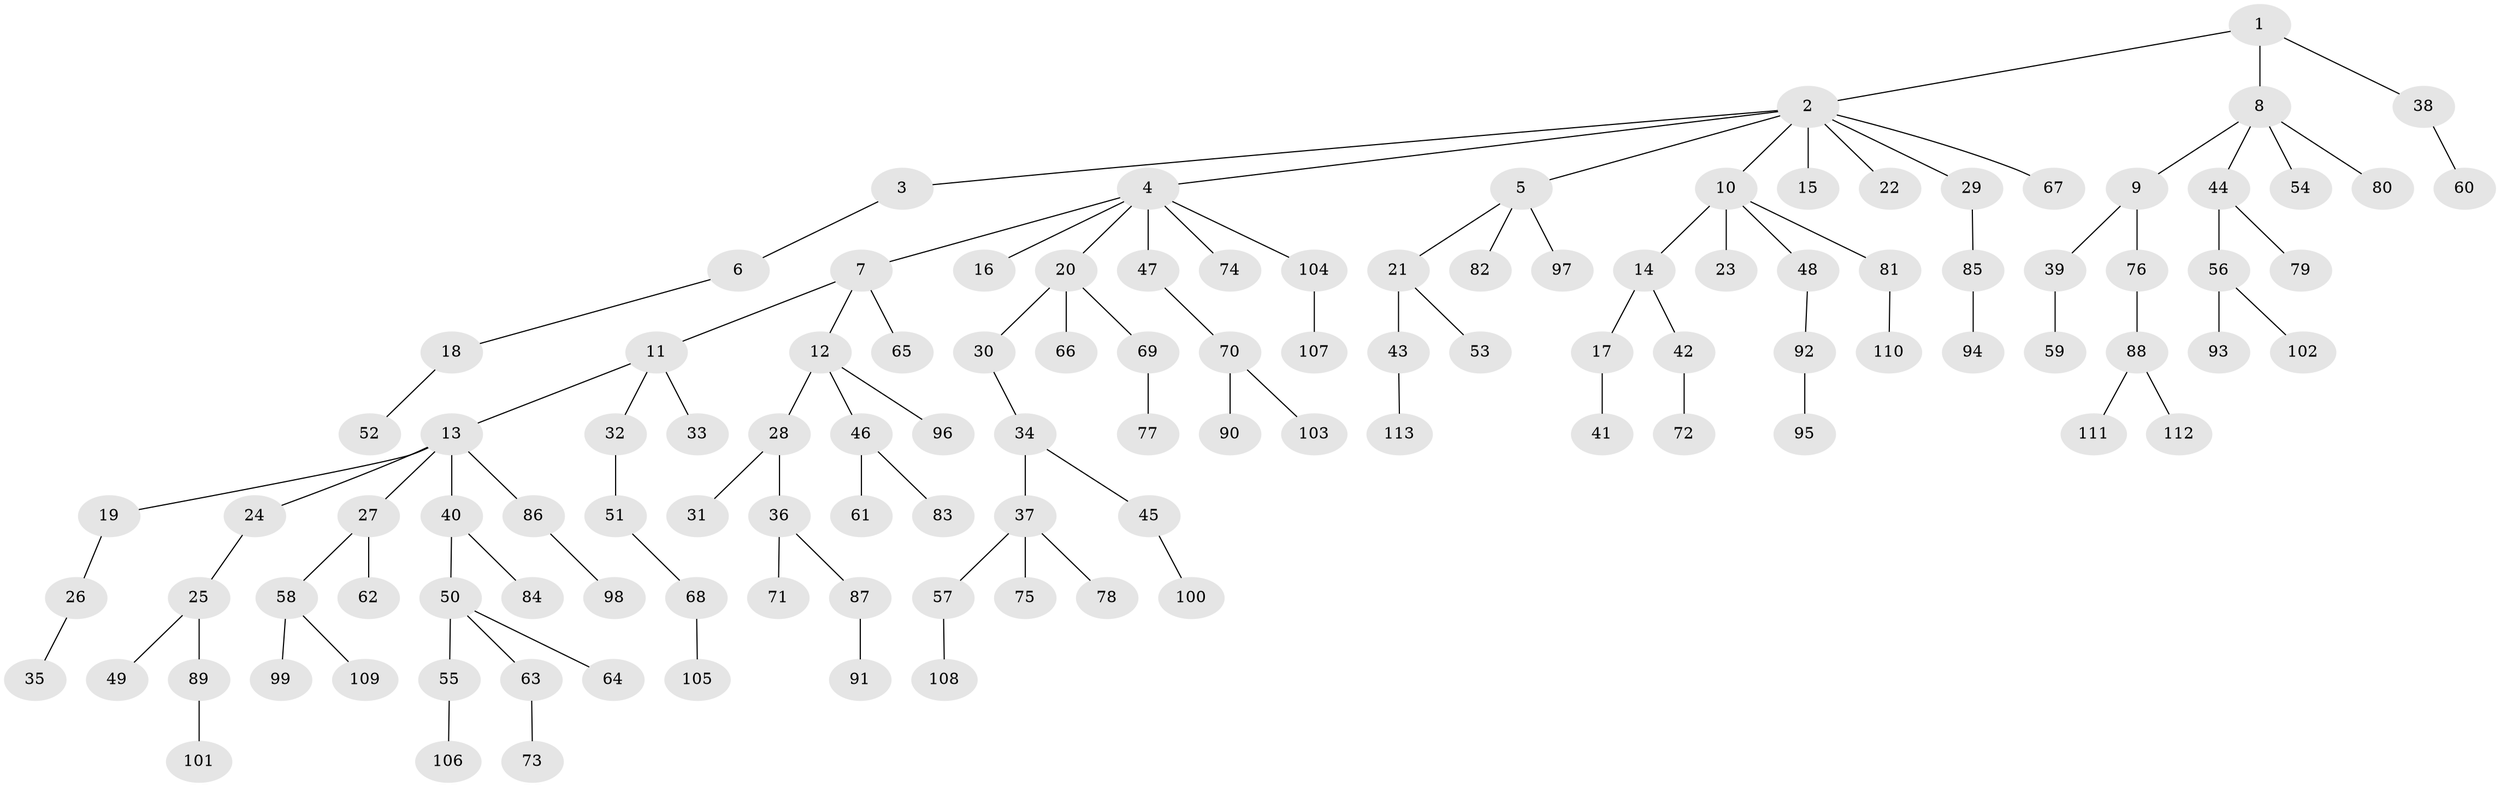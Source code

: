 // Generated by graph-tools (version 1.1) at 2025/15/03/09/25 04:15:37]
// undirected, 113 vertices, 112 edges
graph export_dot {
graph [start="1"]
  node [color=gray90,style=filled];
  1;
  2;
  3;
  4;
  5;
  6;
  7;
  8;
  9;
  10;
  11;
  12;
  13;
  14;
  15;
  16;
  17;
  18;
  19;
  20;
  21;
  22;
  23;
  24;
  25;
  26;
  27;
  28;
  29;
  30;
  31;
  32;
  33;
  34;
  35;
  36;
  37;
  38;
  39;
  40;
  41;
  42;
  43;
  44;
  45;
  46;
  47;
  48;
  49;
  50;
  51;
  52;
  53;
  54;
  55;
  56;
  57;
  58;
  59;
  60;
  61;
  62;
  63;
  64;
  65;
  66;
  67;
  68;
  69;
  70;
  71;
  72;
  73;
  74;
  75;
  76;
  77;
  78;
  79;
  80;
  81;
  82;
  83;
  84;
  85;
  86;
  87;
  88;
  89;
  90;
  91;
  92;
  93;
  94;
  95;
  96;
  97;
  98;
  99;
  100;
  101;
  102;
  103;
  104;
  105;
  106;
  107;
  108;
  109;
  110;
  111;
  112;
  113;
  1 -- 2;
  1 -- 8;
  1 -- 38;
  2 -- 3;
  2 -- 4;
  2 -- 5;
  2 -- 10;
  2 -- 15;
  2 -- 22;
  2 -- 29;
  2 -- 67;
  3 -- 6;
  4 -- 7;
  4 -- 16;
  4 -- 20;
  4 -- 47;
  4 -- 74;
  4 -- 104;
  5 -- 21;
  5 -- 82;
  5 -- 97;
  6 -- 18;
  7 -- 11;
  7 -- 12;
  7 -- 65;
  8 -- 9;
  8 -- 44;
  8 -- 54;
  8 -- 80;
  9 -- 39;
  9 -- 76;
  10 -- 14;
  10 -- 23;
  10 -- 48;
  10 -- 81;
  11 -- 13;
  11 -- 32;
  11 -- 33;
  12 -- 28;
  12 -- 46;
  12 -- 96;
  13 -- 19;
  13 -- 24;
  13 -- 27;
  13 -- 40;
  13 -- 86;
  14 -- 17;
  14 -- 42;
  17 -- 41;
  18 -- 52;
  19 -- 26;
  20 -- 30;
  20 -- 66;
  20 -- 69;
  21 -- 43;
  21 -- 53;
  24 -- 25;
  25 -- 49;
  25 -- 89;
  26 -- 35;
  27 -- 58;
  27 -- 62;
  28 -- 31;
  28 -- 36;
  29 -- 85;
  30 -- 34;
  32 -- 51;
  34 -- 37;
  34 -- 45;
  36 -- 71;
  36 -- 87;
  37 -- 57;
  37 -- 75;
  37 -- 78;
  38 -- 60;
  39 -- 59;
  40 -- 50;
  40 -- 84;
  42 -- 72;
  43 -- 113;
  44 -- 56;
  44 -- 79;
  45 -- 100;
  46 -- 61;
  46 -- 83;
  47 -- 70;
  48 -- 92;
  50 -- 55;
  50 -- 63;
  50 -- 64;
  51 -- 68;
  55 -- 106;
  56 -- 93;
  56 -- 102;
  57 -- 108;
  58 -- 99;
  58 -- 109;
  63 -- 73;
  68 -- 105;
  69 -- 77;
  70 -- 90;
  70 -- 103;
  76 -- 88;
  81 -- 110;
  85 -- 94;
  86 -- 98;
  87 -- 91;
  88 -- 111;
  88 -- 112;
  89 -- 101;
  92 -- 95;
  104 -- 107;
}
